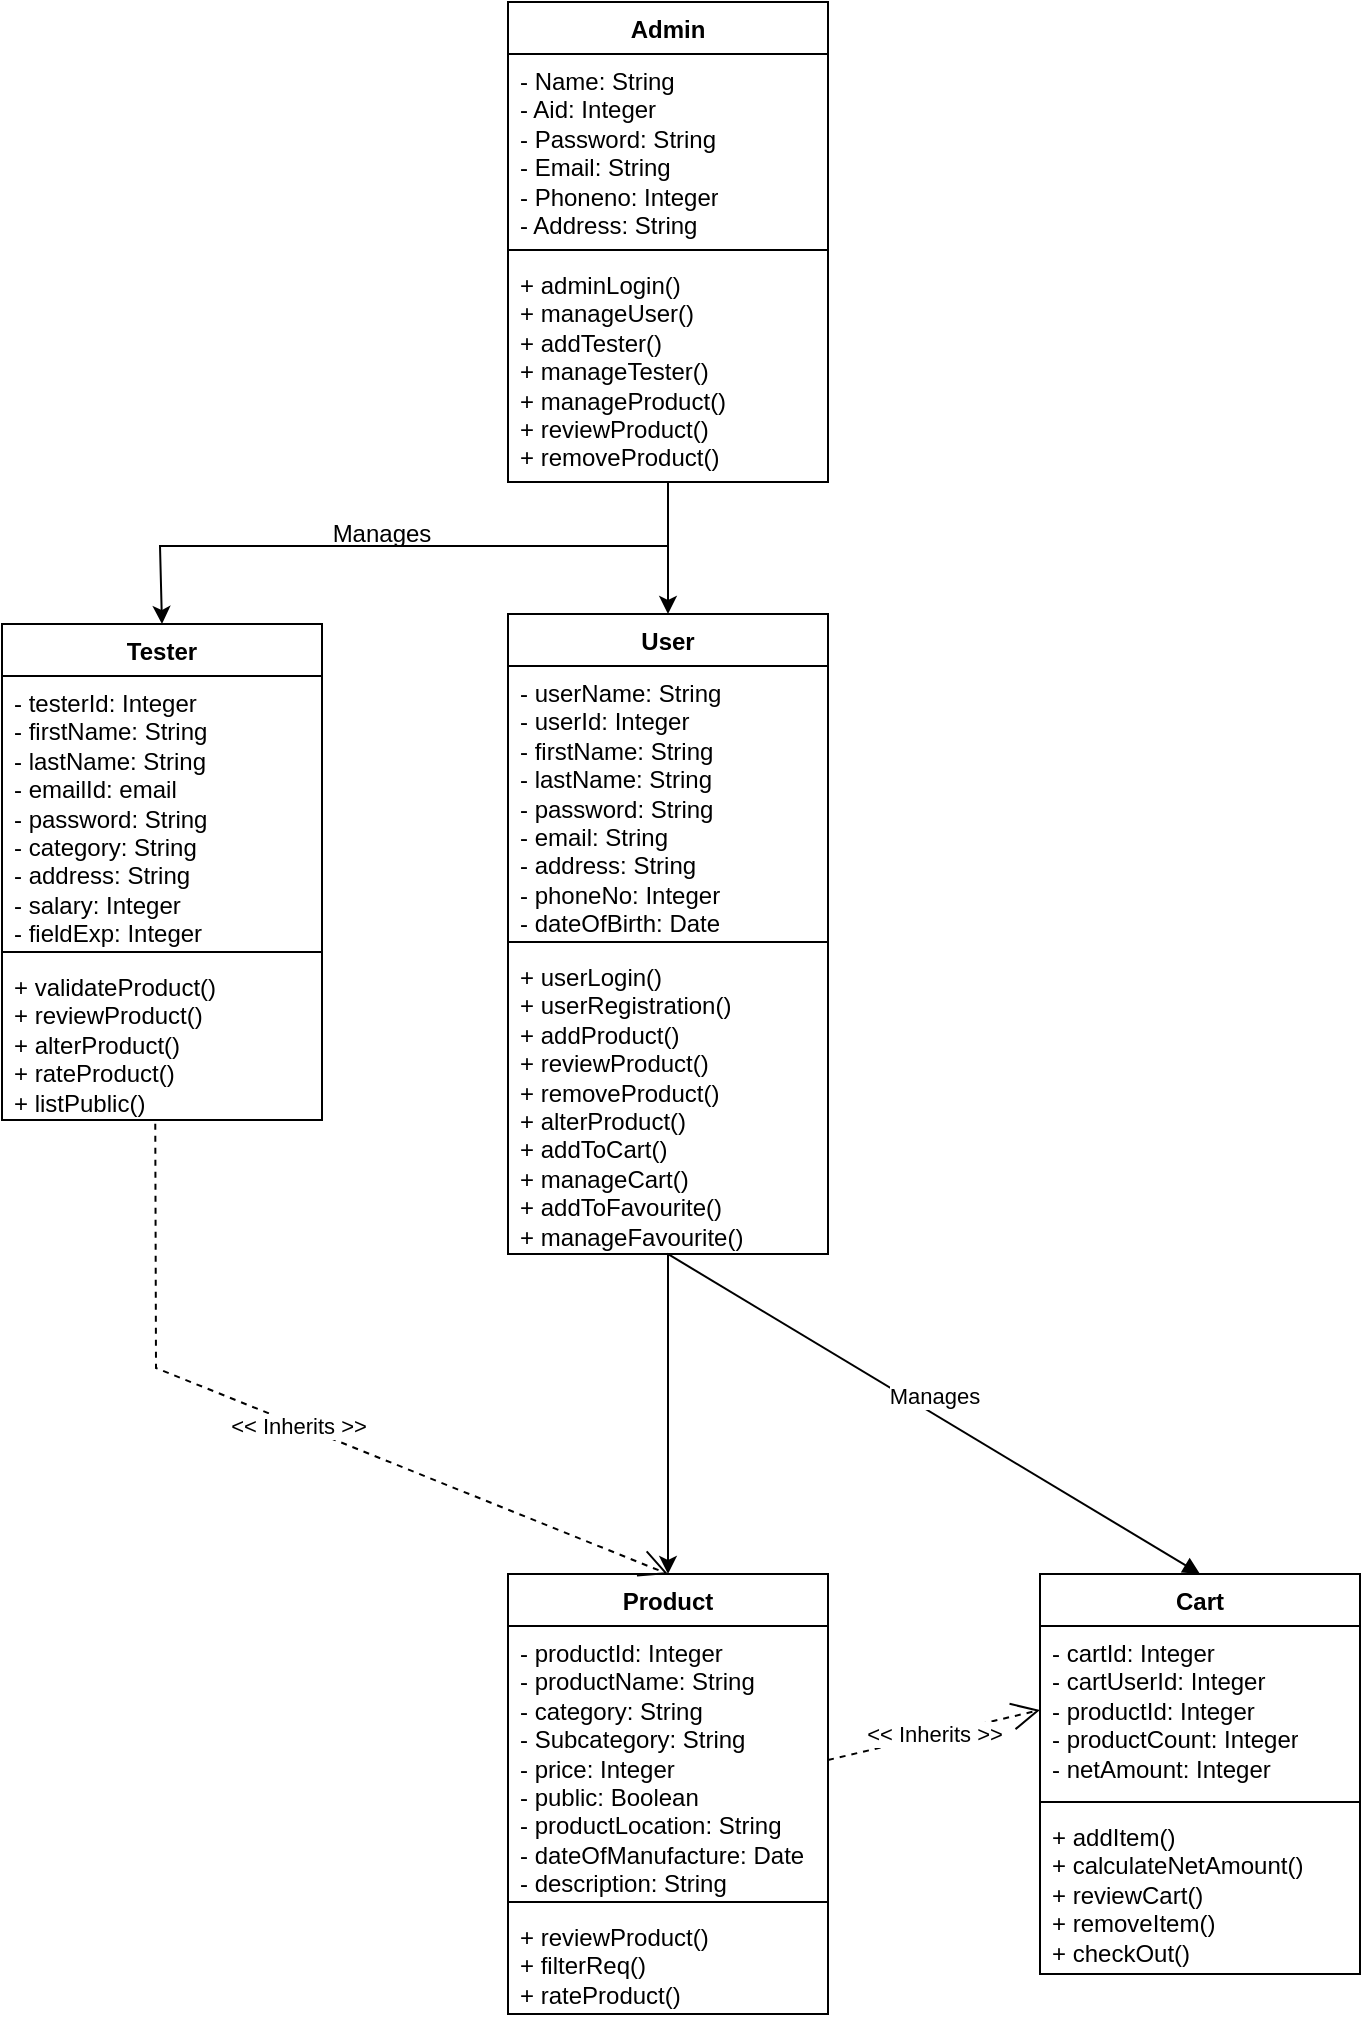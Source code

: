<mxfile version="23.0.2" type="device">
  <diagram name="Page-1" id="JnPz2sHVTsx5OPn9CtWN">
    <mxGraphModel dx="1036" dy="606" grid="1" gridSize="10" guides="1" tooltips="1" connect="1" arrows="1" fold="1" page="1" pageScale="1" pageWidth="827" pageHeight="1169" math="0" shadow="0">
      <root>
        <mxCell id="0" />
        <mxCell id="1" parent="0" />
        <mxCell id="dJCpEct3nV6TNL-2iKvm-1" value="Admin" style="swimlane;fontStyle=1;align=center;verticalAlign=top;childLayout=stackLayout;horizontal=1;startSize=26;horizontalStack=0;resizeParent=1;resizeParentMax=0;resizeLast=0;collapsible=1;marginBottom=0;whiteSpace=wrap;html=1;" parent="1" vertex="1">
          <mxGeometry x="334" y="17" width="160" height="240" as="geometry">
            <mxRectangle x="345" y="50" width="80" height="30" as="alternateBounds" />
          </mxGeometry>
        </mxCell>
        <mxCell id="dJCpEct3nV6TNL-2iKvm-2" value="- Name: String&lt;br&gt;- Aid: Integer&lt;br&gt;- Password: String&lt;br&gt;- Email: String&lt;br&gt;- Phoneno: Integer&lt;br&gt;- Address: String" style="text;strokeColor=none;fillColor=none;align=left;verticalAlign=top;spacingLeft=4;spacingRight=4;overflow=hidden;rotatable=0;points=[[0,0.5],[1,0.5]];portConstraint=eastwest;whiteSpace=wrap;html=1;" parent="dJCpEct3nV6TNL-2iKvm-1" vertex="1">
          <mxGeometry y="26" width="160" height="94" as="geometry" />
        </mxCell>
        <mxCell id="dJCpEct3nV6TNL-2iKvm-3" value="" style="line;strokeWidth=1;fillColor=none;align=left;verticalAlign=middle;spacingTop=-1;spacingLeft=3;spacingRight=3;rotatable=0;labelPosition=right;points=[];portConstraint=eastwest;strokeColor=inherit;" parent="dJCpEct3nV6TNL-2iKvm-1" vertex="1">
          <mxGeometry y="120" width="160" height="8" as="geometry" />
        </mxCell>
        <mxCell id="dJCpEct3nV6TNL-2iKvm-4" value="+ adminLogin()&lt;br&gt;+ manageUser()&lt;br&gt;+ addTester()&lt;br&gt;+ manageTester()&lt;br&gt;+ manageProduct()&lt;br&gt;+ reviewProduct()&lt;br&gt;+ removeProduct()" style="text;strokeColor=none;fillColor=none;align=left;verticalAlign=top;spacingLeft=4;spacingRight=4;overflow=hidden;rotatable=0;points=[[0,0.5],[1,0.5]];portConstraint=eastwest;whiteSpace=wrap;html=1;" parent="dJCpEct3nV6TNL-2iKvm-1" vertex="1">
          <mxGeometry y="128" width="160" height="112" as="geometry" />
        </mxCell>
        <mxCell id="dJCpEct3nV6TNL-2iKvm-5" value="Tester" style="swimlane;fontStyle=1;align=center;verticalAlign=top;childLayout=stackLayout;horizontal=1;startSize=26;horizontalStack=0;resizeParent=1;resizeParentMax=0;resizeLast=0;collapsible=1;marginBottom=0;whiteSpace=wrap;html=1;" parent="1" vertex="1">
          <mxGeometry x="81" y="328" width="160" height="248" as="geometry" />
        </mxCell>
        <mxCell id="dJCpEct3nV6TNL-2iKvm-6" value="- testerId: Integer&lt;br&gt;- firstName: String&lt;br&gt;- lastName: String&lt;br&gt;- emailId: email&lt;br&gt;- password: String&lt;br&gt;- category: String&lt;br&gt;- address: String&lt;br&gt;- salary: Integer&lt;br&gt;- fieldExp: Integer" style="text;strokeColor=none;fillColor=none;align=left;verticalAlign=top;spacingLeft=4;spacingRight=4;overflow=hidden;rotatable=0;points=[[0,0.5],[1,0.5]];portConstraint=eastwest;whiteSpace=wrap;html=1;" parent="dJCpEct3nV6TNL-2iKvm-5" vertex="1">
          <mxGeometry y="26" width="160" height="134" as="geometry" />
        </mxCell>
        <mxCell id="dJCpEct3nV6TNL-2iKvm-7" value="" style="line;strokeWidth=1;fillColor=none;align=left;verticalAlign=middle;spacingTop=-1;spacingLeft=3;spacingRight=3;rotatable=0;labelPosition=right;points=[];portConstraint=eastwest;strokeColor=inherit;" parent="dJCpEct3nV6TNL-2iKvm-5" vertex="1">
          <mxGeometry y="160" width="160" height="8" as="geometry" />
        </mxCell>
        <mxCell id="dJCpEct3nV6TNL-2iKvm-8" value="+ validateProduct()&lt;br&gt;+ reviewProduct()&lt;br&gt;+ alterProduct()&lt;br&gt;+ rateProduct()&lt;br&gt;+ listPublic()" style="text;strokeColor=none;fillColor=none;align=left;verticalAlign=top;spacingLeft=4;spacingRight=4;overflow=hidden;rotatable=0;points=[[0,0.5],[1,0.5]];portConstraint=eastwest;whiteSpace=wrap;html=1;" parent="dJCpEct3nV6TNL-2iKvm-5" vertex="1">
          <mxGeometry y="168" width="160" height="80" as="geometry" />
        </mxCell>
        <mxCell id="dJCpEct3nV6TNL-2iKvm-9" value="User" style="swimlane;fontStyle=1;align=center;verticalAlign=top;childLayout=stackLayout;horizontal=1;startSize=26;horizontalStack=0;resizeParent=1;resizeParentMax=0;resizeLast=0;collapsible=1;marginBottom=0;whiteSpace=wrap;html=1;" parent="1" vertex="1">
          <mxGeometry x="334" y="323" width="160" height="320" as="geometry" />
        </mxCell>
        <mxCell id="dJCpEct3nV6TNL-2iKvm-10" value="- userName: String&lt;br&gt;- userId: Integer&lt;br&gt;- firstName: String&lt;br&gt;- lastName: String&lt;br&gt;- password: String&lt;br&gt;- email: String&lt;br&gt;- address: String&lt;br&gt;- phoneNo: Integer&lt;br&gt;- dateOfBirth: Date" style="text;strokeColor=none;fillColor=none;align=left;verticalAlign=top;spacingLeft=4;spacingRight=4;overflow=hidden;rotatable=0;points=[[0,0.5],[1,0.5]];portConstraint=eastwest;whiteSpace=wrap;html=1;" parent="dJCpEct3nV6TNL-2iKvm-9" vertex="1">
          <mxGeometry y="26" width="160" height="134" as="geometry" />
        </mxCell>
        <mxCell id="dJCpEct3nV6TNL-2iKvm-11" value="" style="line;strokeWidth=1;fillColor=none;align=left;verticalAlign=middle;spacingTop=-1;spacingLeft=3;spacingRight=3;rotatable=0;labelPosition=right;points=[];portConstraint=eastwest;strokeColor=inherit;" parent="dJCpEct3nV6TNL-2iKvm-9" vertex="1">
          <mxGeometry y="160" width="160" height="8" as="geometry" />
        </mxCell>
        <mxCell id="dJCpEct3nV6TNL-2iKvm-12" value="+ userLogin()&lt;br&gt;+ userRegistration()&lt;br&gt;+ addProduct()&lt;br&gt;+ reviewProduct()&lt;br&gt;+ removeProduct()&lt;br&gt;+ alterProduct()&lt;br&gt;+ addToCart()&lt;br&gt;+ manageCart()&lt;br&gt;+ addToFavourite()&lt;br&gt;+ manageFavourite()" style="text;strokeColor=none;fillColor=none;align=left;verticalAlign=top;spacingLeft=4;spacingRight=4;overflow=hidden;rotatable=0;points=[[0,0.5],[1,0.5]];portConstraint=eastwest;whiteSpace=wrap;html=1;" parent="dJCpEct3nV6TNL-2iKvm-9" vertex="1">
          <mxGeometry y="168" width="160" height="152" as="geometry" />
        </mxCell>
        <mxCell id="dJCpEct3nV6TNL-2iKvm-22" value="Cart" style="swimlane;fontStyle=1;align=center;verticalAlign=top;childLayout=stackLayout;horizontal=1;startSize=26;horizontalStack=0;resizeParent=1;resizeParentMax=0;resizeLast=0;collapsible=1;marginBottom=0;whiteSpace=wrap;html=1;" parent="1" vertex="1">
          <mxGeometry x="600" y="803" width="160" height="200" as="geometry" />
        </mxCell>
        <mxCell id="dJCpEct3nV6TNL-2iKvm-23" value="- cartId: Integer&lt;br&gt;- cartUserId: Integer&lt;br&gt;- productId: Integer&lt;br&gt;- productCount: Integer&lt;br&gt;- netAmount: Integer" style="text;strokeColor=none;fillColor=none;align=left;verticalAlign=top;spacingLeft=4;spacingRight=4;overflow=hidden;rotatable=0;points=[[0,0.5],[1,0.5]];portConstraint=eastwest;whiteSpace=wrap;html=1;" parent="dJCpEct3nV6TNL-2iKvm-22" vertex="1">
          <mxGeometry y="26" width="160" height="84" as="geometry" />
        </mxCell>
        <mxCell id="dJCpEct3nV6TNL-2iKvm-24" value="" style="line;strokeWidth=1;fillColor=none;align=left;verticalAlign=middle;spacingTop=-1;spacingLeft=3;spacingRight=3;rotatable=0;labelPosition=right;points=[];portConstraint=eastwest;strokeColor=inherit;" parent="dJCpEct3nV6TNL-2iKvm-22" vertex="1">
          <mxGeometry y="110" width="160" height="8" as="geometry" />
        </mxCell>
        <mxCell id="dJCpEct3nV6TNL-2iKvm-25" value="+ addItem()&lt;br&gt;+ calculateNetAmount()&lt;br&gt;+ reviewCart()&lt;br&gt;+ removeItem()&lt;br&gt;+ checkOut()" style="text;strokeColor=none;fillColor=none;align=left;verticalAlign=top;spacingLeft=4;spacingRight=4;overflow=hidden;rotatable=0;points=[[0,0.5],[1,0.5]];portConstraint=eastwest;whiteSpace=wrap;html=1;" parent="dJCpEct3nV6TNL-2iKvm-22" vertex="1">
          <mxGeometry y="118" width="160" height="82" as="geometry" />
        </mxCell>
        <mxCell id="dJCpEct3nV6TNL-2iKvm-27" value="Product" style="swimlane;fontStyle=1;align=center;verticalAlign=top;childLayout=stackLayout;horizontal=1;startSize=26;horizontalStack=0;resizeParent=1;resizeParentMax=0;resizeLast=0;collapsible=1;marginBottom=0;whiteSpace=wrap;html=1;" parent="1" vertex="1">
          <mxGeometry x="334" y="803" width="160" height="220" as="geometry" />
        </mxCell>
        <mxCell id="dJCpEct3nV6TNL-2iKvm-28" value="- productId: Integer&lt;br&gt;- productName: String&lt;br&gt;- category: String&lt;br&gt;- Subcategory: String&lt;br&gt;- price: Integer&lt;br&gt;- public: Boolean&lt;br&gt;- productLocation: String&lt;br&gt;- dateOfManufacture: Date&lt;br&gt;- description: String" style="text;strokeColor=none;fillColor=none;align=left;verticalAlign=top;spacingLeft=4;spacingRight=4;overflow=hidden;rotatable=0;points=[[0,0.5],[1,0.5]];portConstraint=eastwest;whiteSpace=wrap;html=1;" parent="dJCpEct3nV6TNL-2iKvm-27" vertex="1">
          <mxGeometry y="26" width="160" height="134" as="geometry" />
        </mxCell>
        <mxCell id="dJCpEct3nV6TNL-2iKvm-29" value="" style="line;strokeWidth=1;fillColor=none;align=left;verticalAlign=middle;spacingTop=-1;spacingLeft=3;spacingRight=3;rotatable=0;labelPosition=right;points=[];portConstraint=eastwest;strokeColor=inherit;" parent="dJCpEct3nV6TNL-2iKvm-27" vertex="1">
          <mxGeometry y="160" width="160" height="8" as="geometry" />
        </mxCell>
        <mxCell id="dJCpEct3nV6TNL-2iKvm-30" value="+ reviewProduct()&lt;br&gt;+ filterReq()&lt;br&gt;+ rateProduct()" style="text;strokeColor=none;fillColor=none;align=left;verticalAlign=top;spacingLeft=4;spacingRight=4;overflow=hidden;rotatable=0;points=[[0,0.5],[1,0.5]];portConstraint=eastwest;whiteSpace=wrap;html=1;" parent="dJCpEct3nV6TNL-2iKvm-27" vertex="1">
          <mxGeometry y="168" width="160" height="52" as="geometry" />
        </mxCell>
        <mxCell id="dJCpEct3nV6TNL-2iKvm-34" value="" style="endArrow=classic;html=1;rounded=0;" parent="1" source="dJCpEct3nV6TNL-2iKvm-4" target="dJCpEct3nV6TNL-2iKvm-9" edge="1">
          <mxGeometry width="50" height="50" relative="1" as="geometry">
            <mxPoint x="360" y="360" as="sourcePoint" />
            <mxPoint x="410" y="310" as="targetPoint" />
          </mxGeometry>
        </mxCell>
        <mxCell id="dJCpEct3nV6TNL-2iKvm-36" value="" style="endArrow=classic;html=1;rounded=0;entryX=0.5;entryY=0;entryDx=0;entryDy=0;" parent="1" target="dJCpEct3nV6TNL-2iKvm-5" edge="1">
          <mxGeometry width="50" height="50" relative="1" as="geometry">
            <mxPoint x="414" y="289" as="sourcePoint" />
            <mxPoint x="90" y="289" as="targetPoint" />
            <Array as="points">
              <mxPoint x="160" y="289" />
            </Array>
          </mxGeometry>
        </mxCell>
        <mxCell id="dJCpEct3nV6TNL-2iKvm-38" value="Manages" style="text;html=1;strokeColor=none;fillColor=none;align=center;verticalAlign=middle;whiteSpace=wrap;rounded=0;" parent="1" vertex="1">
          <mxGeometry x="241" y="268" width="60" height="30" as="geometry" />
        </mxCell>
        <mxCell id="dJCpEct3nV6TNL-2iKvm-42" value="" style="endArrow=classic;html=1;rounded=0;entryX=0.5;entryY=0;entryDx=0;entryDy=0;" parent="1" source="dJCpEct3nV6TNL-2iKvm-12" target="dJCpEct3nV6TNL-2iKvm-27" edge="1">
          <mxGeometry width="50" height="50" relative="1" as="geometry">
            <mxPoint x="340" y="670" as="sourcePoint" />
            <mxPoint x="390" y="620" as="targetPoint" />
          </mxGeometry>
        </mxCell>
        <mxCell id="dJCpEct3nV6TNL-2iKvm-44" value="&amp;lt;&amp;lt; Inherits &amp;gt;&amp;gt;" style="endArrow=open;endSize=12;dashed=1;html=1;rounded=0;exitX=0.479;exitY=1.023;exitDx=0;exitDy=0;exitPerimeter=0;entryX=0.5;entryY=0;entryDx=0;entryDy=0;" parent="1" source="dJCpEct3nV6TNL-2iKvm-8" target="dJCpEct3nV6TNL-2iKvm-27" edge="1">
          <mxGeometry width="160" relative="1" as="geometry">
            <mxPoint x="250" y="720" as="sourcePoint" />
            <mxPoint x="290" y="780" as="targetPoint" />
            <Array as="points">
              <mxPoint x="158" y="700" />
            </Array>
          </mxGeometry>
        </mxCell>
        <mxCell id="dJCpEct3nV6TNL-2iKvm-49" value="&amp;lt;&amp;lt; Inherits &amp;gt;&amp;gt;" style="endArrow=open;endSize=12;dashed=1;html=1;rounded=0;entryX=0;entryY=0.5;entryDx=0;entryDy=0;exitX=1;exitY=0.5;exitDx=0;exitDy=0;" parent="1" source="dJCpEct3nV6TNL-2iKvm-28" target="dJCpEct3nV6TNL-2iKvm-23" edge="1">
          <mxGeometry width="160" relative="1" as="geometry">
            <mxPoint x="80" y="920" as="sourcePoint" />
            <mxPoint x="80" y="830" as="targetPoint" />
          </mxGeometry>
        </mxCell>
        <mxCell id="dJCpEct3nV6TNL-2iKvm-50" value="Manages" style="html=1;verticalAlign=bottom;endArrow=block;curved=0;rounded=0;entryX=0.5;entryY=0;entryDx=0;entryDy=0;exitX=0.498;exitY=0.999;exitDx=0;exitDy=0;exitPerimeter=0;" parent="1" source="dJCpEct3nV6TNL-2iKvm-12" target="dJCpEct3nV6TNL-2iKvm-22" edge="1">
          <mxGeometry width="80" relative="1" as="geometry">
            <mxPoint x="450" y="660" as="sourcePoint" />
            <mxPoint x="610" y="670" as="targetPoint" />
          </mxGeometry>
        </mxCell>
      </root>
    </mxGraphModel>
  </diagram>
</mxfile>
